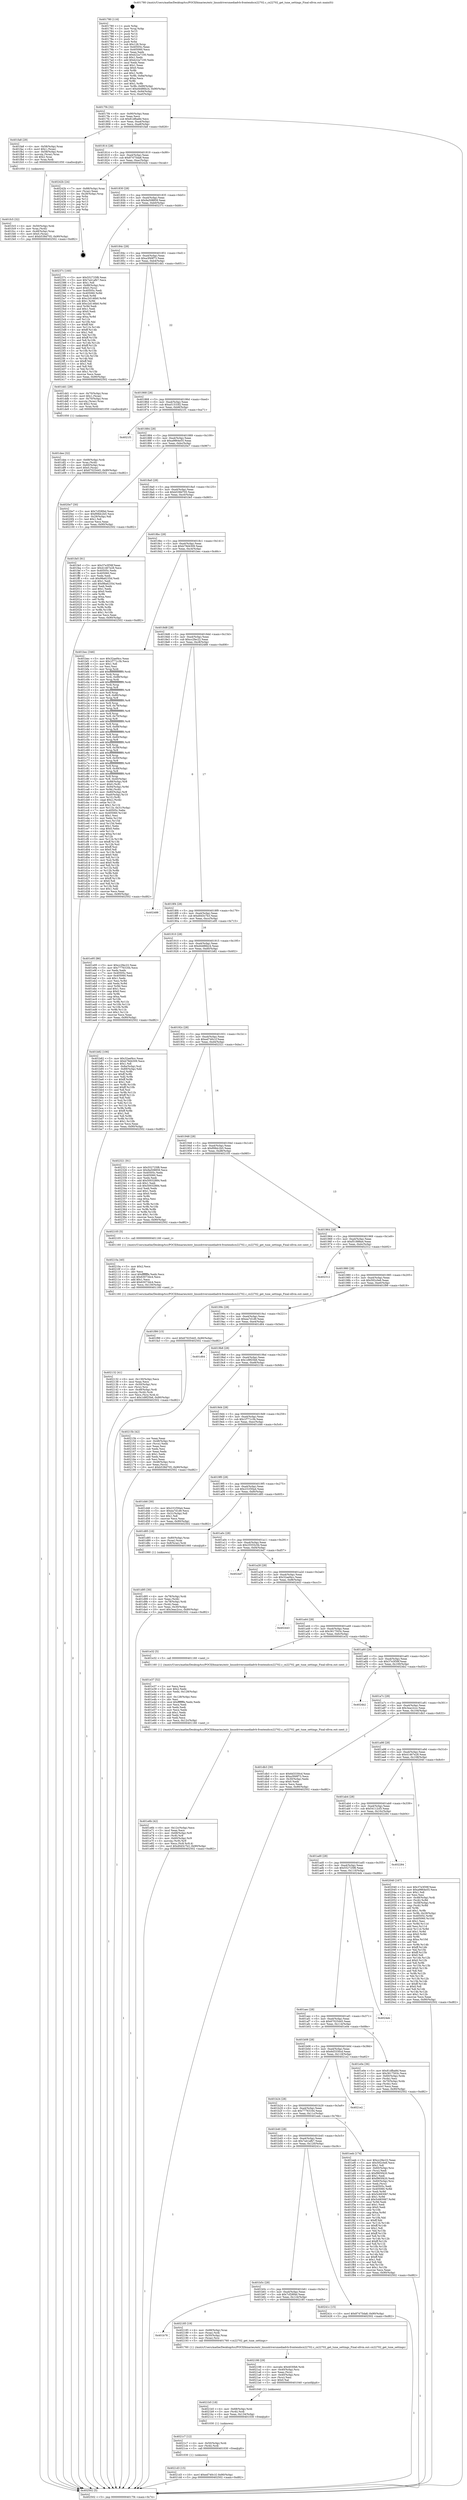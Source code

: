 digraph "0x401780" {
  label = "0x401780 (/mnt/c/Users/mathe/Desktop/tcc/POCII/binaries/extr_linuxdriversmediadvb-frontendscx22702.c_cx22702_get_tune_settings_Final-ollvm.out::main(0))"
  labelloc = "t"
  node[shape=record]

  Entry [label="",width=0.3,height=0.3,shape=circle,fillcolor=black,style=filled]
  "0x4017f4" [label="{
     0x4017f4 [32]\l
     | [instrs]\l
     &nbsp;&nbsp;0x4017f4 \<+6\>: mov -0x90(%rbp),%eax\l
     &nbsp;&nbsp;0x4017fa \<+2\>: mov %eax,%ecx\l
     &nbsp;&nbsp;0x4017fc \<+6\>: sub $0x81dfba8d,%ecx\l
     &nbsp;&nbsp;0x401802 \<+6\>: mov %eax,-0xa4(%rbp)\l
     &nbsp;&nbsp;0x401808 \<+6\>: mov %ecx,-0xa8(%rbp)\l
     &nbsp;&nbsp;0x40180e \<+6\>: je 0000000000401fa8 \<main+0x828\>\l
  }"]
  "0x401fa8" [label="{
     0x401fa8 [29]\l
     | [instrs]\l
     &nbsp;&nbsp;0x401fa8 \<+4\>: mov -0x58(%rbp),%rax\l
     &nbsp;&nbsp;0x401fac \<+6\>: movl $0x1,(%rax)\l
     &nbsp;&nbsp;0x401fb2 \<+4\>: mov -0x58(%rbp),%rax\l
     &nbsp;&nbsp;0x401fb6 \<+3\>: movslq (%rax),%rax\l
     &nbsp;&nbsp;0x401fb9 \<+4\>: shl $0x2,%rax\l
     &nbsp;&nbsp;0x401fbd \<+3\>: mov %rax,%rdi\l
     &nbsp;&nbsp;0x401fc0 \<+5\>: call 0000000000401050 \<malloc@plt\>\l
     | [calls]\l
     &nbsp;&nbsp;0x401050 \{1\} (unknown)\l
  }"]
  "0x401814" [label="{
     0x401814 [28]\l
     | [instrs]\l
     &nbsp;&nbsp;0x401814 \<+5\>: jmp 0000000000401819 \<main+0x99\>\l
     &nbsp;&nbsp;0x401819 \<+6\>: mov -0xa4(%rbp),%eax\l
     &nbsp;&nbsp;0x40181f \<+5\>: sub $0x87475da8,%eax\l
     &nbsp;&nbsp;0x401824 \<+6\>: mov %eax,-0xac(%rbp)\l
     &nbsp;&nbsp;0x40182a \<+6\>: je 000000000040242b \<main+0xcab\>\l
  }"]
  Exit [label="",width=0.3,height=0.3,shape=circle,fillcolor=black,style=filled,peripheries=2]
  "0x40242b" [label="{
     0x40242b [24]\l
     | [instrs]\l
     &nbsp;&nbsp;0x40242b \<+7\>: mov -0x88(%rbp),%rax\l
     &nbsp;&nbsp;0x402432 \<+2\>: mov (%rax),%eax\l
     &nbsp;&nbsp;0x402434 \<+4\>: lea -0x28(%rbp),%rsp\l
     &nbsp;&nbsp;0x402438 \<+1\>: pop %rbx\l
     &nbsp;&nbsp;0x402439 \<+2\>: pop %r12\l
     &nbsp;&nbsp;0x40243b \<+2\>: pop %r13\l
     &nbsp;&nbsp;0x40243d \<+2\>: pop %r14\l
     &nbsp;&nbsp;0x40243f \<+2\>: pop %r15\l
     &nbsp;&nbsp;0x402441 \<+1\>: pop %rbp\l
     &nbsp;&nbsp;0x402442 \<+1\>: ret\l
  }"]
  "0x401830" [label="{
     0x401830 [28]\l
     | [instrs]\l
     &nbsp;&nbsp;0x401830 \<+5\>: jmp 0000000000401835 \<main+0xb5\>\l
     &nbsp;&nbsp;0x401835 \<+6\>: mov -0xa4(%rbp),%eax\l
     &nbsp;&nbsp;0x40183b \<+5\>: sub $0x9a508859,%eax\l
     &nbsp;&nbsp;0x401840 \<+6\>: mov %eax,-0xb0(%rbp)\l
     &nbsp;&nbsp;0x401846 \<+6\>: je 000000000040237c \<main+0xbfc\>\l
  }"]
  "0x4021d3" [label="{
     0x4021d3 [15]\l
     | [instrs]\l
     &nbsp;&nbsp;0x4021d3 \<+10\>: movl $0xed740c1f,-0x90(%rbp)\l
     &nbsp;&nbsp;0x4021dd \<+5\>: jmp 0000000000402502 \<main+0xd82\>\l
  }"]
  "0x40237c" [label="{
     0x40237c [160]\l
     | [instrs]\l
     &nbsp;&nbsp;0x40237c \<+5\>: mov $0x552725f8,%eax\l
     &nbsp;&nbsp;0x402381 \<+5\>: mov $0x7a41afb7,%ecx\l
     &nbsp;&nbsp;0x402386 \<+2\>: mov $0x1,%dl\l
     &nbsp;&nbsp;0x402388 \<+7\>: mov -0x88(%rbp),%rsi\l
     &nbsp;&nbsp;0x40238f \<+6\>: movl $0x0,(%rsi)\l
     &nbsp;&nbsp;0x402395 \<+7\>: mov 0x40505c,%edi\l
     &nbsp;&nbsp;0x40239c \<+8\>: mov 0x405060,%r8d\l
     &nbsp;&nbsp;0x4023a4 \<+3\>: mov %edi,%r9d\l
     &nbsp;&nbsp;0x4023a7 \<+7\>: sub $0xc2d146b0,%r9d\l
     &nbsp;&nbsp;0x4023ae \<+4\>: sub $0x1,%r9d\l
     &nbsp;&nbsp;0x4023b2 \<+7\>: add $0xc2d146b0,%r9d\l
     &nbsp;&nbsp;0x4023b9 \<+4\>: imul %r9d,%edi\l
     &nbsp;&nbsp;0x4023bd \<+3\>: and $0x1,%edi\l
     &nbsp;&nbsp;0x4023c0 \<+3\>: cmp $0x0,%edi\l
     &nbsp;&nbsp;0x4023c3 \<+4\>: sete %r10b\l
     &nbsp;&nbsp;0x4023c7 \<+4\>: cmp $0xa,%r8d\l
     &nbsp;&nbsp;0x4023cb \<+4\>: setl %r11b\l
     &nbsp;&nbsp;0x4023cf \<+3\>: mov %r10b,%bl\l
     &nbsp;&nbsp;0x4023d2 \<+3\>: xor $0xff,%bl\l
     &nbsp;&nbsp;0x4023d5 \<+3\>: mov %r11b,%r14b\l
     &nbsp;&nbsp;0x4023d8 \<+4\>: xor $0xff,%r14b\l
     &nbsp;&nbsp;0x4023dc \<+3\>: xor $0x1,%dl\l
     &nbsp;&nbsp;0x4023df \<+3\>: mov %bl,%r15b\l
     &nbsp;&nbsp;0x4023e2 \<+4\>: and $0xff,%r15b\l
     &nbsp;&nbsp;0x4023e6 \<+3\>: and %dl,%r10b\l
     &nbsp;&nbsp;0x4023e9 \<+3\>: mov %r14b,%r12b\l
     &nbsp;&nbsp;0x4023ec \<+4\>: and $0xff,%r12b\l
     &nbsp;&nbsp;0x4023f0 \<+3\>: and %dl,%r11b\l
     &nbsp;&nbsp;0x4023f3 \<+3\>: or %r10b,%r15b\l
     &nbsp;&nbsp;0x4023f6 \<+3\>: or %r11b,%r12b\l
     &nbsp;&nbsp;0x4023f9 \<+3\>: xor %r12b,%r15b\l
     &nbsp;&nbsp;0x4023fc \<+3\>: or %r14b,%bl\l
     &nbsp;&nbsp;0x4023ff \<+3\>: xor $0xff,%bl\l
     &nbsp;&nbsp;0x402402 \<+3\>: or $0x1,%dl\l
     &nbsp;&nbsp;0x402405 \<+2\>: and %dl,%bl\l
     &nbsp;&nbsp;0x402407 \<+3\>: or %bl,%r15b\l
     &nbsp;&nbsp;0x40240a \<+4\>: test $0x1,%r15b\l
     &nbsp;&nbsp;0x40240e \<+3\>: cmovne %ecx,%eax\l
     &nbsp;&nbsp;0x402411 \<+6\>: mov %eax,-0x90(%rbp)\l
     &nbsp;&nbsp;0x402417 \<+5\>: jmp 0000000000402502 \<main+0xd82\>\l
  }"]
  "0x40184c" [label="{
     0x40184c [28]\l
     | [instrs]\l
     &nbsp;&nbsp;0x40184c \<+5\>: jmp 0000000000401851 \<main+0xd1\>\l
     &nbsp;&nbsp;0x401851 \<+6\>: mov -0xa4(%rbp),%eax\l
     &nbsp;&nbsp;0x401857 \<+5\>: sub $0xa3f49f73,%eax\l
     &nbsp;&nbsp;0x40185c \<+6\>: mov %eax,-0xb4(%rbp)\l
     &nbsp;&nbsp;0x401862 \<+6\>: je 0000000000401dd1 \<main+0x651\>\l
  }"]
  "0x4021c7" [label="{
     0x4021c7 [12]\l
     | [instrs]\l
     &nbsp;&nbsp;0x4021c7 \<+4\>: mov -0x50(%rbp),%rdi\l
     &nbsp;&nbsp;0x4021cb \<+3\>: mov (%rdi),%rdi\l
     &nbsp;&nbsp;0x4021ce \<+5\>: call 0000000000401030 \<free@plt\>\l
     | [calls]\l
     &nbsp;&nbsp;0x401030 \{1\} (unknown)\l
  }"]
  "0x401dd1" [label="{
     0x401dd1 [29]\l
     | [instrs]\l
     &nbsp;&nbsp;0x401dd1 \<+4\>: mov -0x70(%rbp),%rax\l
     &nbsp;&nbsp;0x401dd5 \<+6\>: movl $0x1,(%rax)\l
     &nbsp;&nbsp;0x401ddb \<+4\>: mov -0x70(%rbp),%rax\l
     &nbsp;&nbsp;0x401ddf \<+3\>: movslq (%rax),%rax\l
     &nbsp;&nbsp;0x401de2 \<+4\>: shl $0x2,%rax\l
     &nbsp;&nbsp;0x401de6 \<+3\>: mov %rax,%rdi\l
     &nbsp;&nbsp;0x401de9 \<+5\>: call 0000000000401050 \<malloc@plt\>\l
     | [calls]\l
     &nbsp;&nbsp;0x401050 \{1\} (unknown)\l
  }"]
  "0x401868" [label="{
     0x401868 [28]\l
     | [instrs]\l
     &nbsp;&nbsp;0x401868 \<+5\>: jmp 000000000040186d \<main+0xed\>\l
     &nbsp;&nbsp;0x40186d \<+6\>: mov -0xa4(%rbp),%eax\l
     &nbsp;&nbsp;0x401873 \<+5\>: sub $0xa51533f2,%eax\l
     &nbsp;&nbsp;0x401878 \<+6\>: mov %eax,-0xb8(%rbp)\l
     &nbsp;&nbsp;0x40187e \<+6\>: je 00000000004021f1 \<main+0xa71\>\l
  }"]
  "0x4021b5" [label="{
     0x4021b5 [18]\l
     | [instrs]\l
     &nbsp;&nbsp;0x4021b5 \<+4\>: mov -0x68(%rbp),%rdi\l
     &nbsp;&nbsp;0x4021b9 \<+3\>: mov (%rdi),%rdi\l
     &nbsp;&nbsp;0x4021bc \<+6\>: mov %eax,-0x134(%rbp)\l
     &nbsp;&nbsp;0x4021c2 \<+5\>: call 0000000000401030 \<free@plt\>\l
     | [calls]\l
     &nbsp;&nbsp;0x401030 \{1\} (unknown)\l
  }"]
  "0x4021f1" [label="{
     0x4021f1\l
  }", style=dashed]
  "0x401884" [label="{
     0x401884 [28]\l
     | [instrs]\l
     &nbsp;&nbsp;0x401884 \<+5\>: jmp 0000000000401889 \<main+0x109\>\l
     &nbsp;&nbsp;0x401889 \<+6\>: mov -0xa4(%rbp),%eax\l
     &nbsp;&nbsp;0x40188f \<+5\>: sub $0xa9864e55,%eax\l
     &nbsp;&nbsp;0x401894 \<+6\>: mov %eax,-0xbc(%rbp)\l
     &nbsp;&nbsp;0x40189a \<+6\>: je 00000000004020e7 \<main+0x967\>\l
  }"]
  "0x402198" [label="{
     0x402198 [29]\l
     | [instrs]\l
     &nbsp;&nbsp;0x402198 \<+10\>: movabs $0x4030b6,%rdi\l
     &nbsp;&nbsp;0x4021a2 \<+4\>: mov -0x40(%rbp),%rsi\l
     &nbsp;&nbsp;0x4021a6 \<+2\>: mov %eax,(%rsi)\l
     &nbsp;&nbsp;0x4021a8 \<+4\>: mov -0x40(%rbp),%rsi\l
     &nbsp;&nbsp;0x4021ac \<+2\>: mov (%rsi),%esi\l
     &nbsp;&nbsp;0x4021ae \<+2\>: mov $0x0,%al\l
     &nbsp;&nbsp;0x4021b0 \<+5\>: call 0000000000401040 \<printf@plt\>\l
     | [calls]\l
     &nbsp;&nbsp;0x401040 \{1\} (unknown)\l
  }"]
  "0x4020e7" [label="{
     0x4020e7 [30]\l
     | [instrs]\l
     &nbsp;&nbsp;0x4020e7 \<+5\>: mov $0x7cf28f4d,%eax\l
     &nbsp;&nbsp;0x4020ec \<+5\>: mov $0xf08dc2b5,%ecx\l
     &nbsp;&nbsp;0x4020f1 \<+3\>: mov -0x29(%rbp),%dl\l
     &nbsp;&nbsp;0x4020f4 \<+3\>: test $0x1,%dl\l
     &nbsp;&nbsp;0x4020f7 \<+3\>: cmovne %ecx,%eax\l
     &nbsp;&nbsp;0x4020fa \<+6\>: mov %eax,-0x90(%rbp)\l
     &nbsp;&nbsp;0x402100 \<+5\>: jmp 0000000000402502 \<main+0xd82\>\l
  }"]
  "0x4018a0" [label="{
     0x4018a0 [28]\l
     | [instrs]\l
     &nbsp;&nbsp;0x4018a0 \<+5\>: jmp 00000000004018a5 \<main+0x125\>\l
     &nbsp;&nbsp;0x4018a5 \<+6\>: mov -0xa4(%rbp),%eax\l
     &nbsp;&nbsp;0x4018ab \<+5\>: sub $0xb538d705,%eax\l
     &nbsp;&nbsp;0x4018b0 \<+6\>: mov %eax,-0xc0(%rbp)\l
     &nbsp;&nbsp;0x4018b6 \<+6\>: je 0000000000401fe5 \<main+0x865\>\l
  }"]
  "0x401b78" [label="{
     0x401b78\l
  }", style=dashed]
  "0x401fe5" [label="{
     0x401fe5 [91]\l
     | [instrs]\l
     &nbsp;&nbsp;0x401fe5 \<+5\>: mov $0x37e3f39f,%eax\l
     &nbsp;&nbsp;0x401fea \<+5\>: mov $0x41467e28,%ecx\l
     &nbsp;&nbsp;0x401fef \<+7\>: mov 0x40505c,%edx\l
     &nbsp;&nbsp;0x401ff6 \<+7\>: mov 0x405060,%esi\l
     &nbsp;&nbsp;0x401ffd \<+2\>: mov %edx,%edi\l
     &nbsp;&nbsp;0x401fff \<+6\>: sub $0x98a6235d,%edi\l
     &nbsp;&nbsp;0x402005 \<+3\>: sub $0x1,%edi\l
     &nbsp;&nbsp;0x402008 \<+6\>: add $0x98a6235d,%edi\l
     &nbsp;&nbsp;0x40200e \<+3\>: imul %edi,%edx\l
     &nbsp;&nbsp;0x402011 \<+3\>: and $0x1,%edx\l
     &nbsp;&nbsp;0x402014 \<+3\>: cmp $0x0,%edx\l
     &nbsp;&nbsp;0x402017 \<+4\>: sete %r8b\l
     &nbsp;&nbsp;0x40201b \<+3\>: cmp $0xa,%esi\l
     &nbsp;&nbsp;0x40201e \<+4\>: setl %r9b\l
     &nbsp;&nbsp;0x402022 \<+3\>: mov %r8b,%r10b\l
     &nbsp;&nbsp;0x402025 \<+3\>: and %r9b,%r10b\l
     &nbsp;&nbsp;0x402028 \<+3\>: xor %r9b,%r8b\l
     &nbsp;&nbsp;0x40202b \<+3\>: or %r8b,%r10b\l
     &nbsp;&nbsp;0x40202e \<+4\>: test $0x1,%r10b\l
     &nbsp;&nbsp;0x402032 \<+3\>: cmovne %ecx,%eax\l
     &nbsp;&nbsp;0x402035 \<+6\>: mov %eax,-0x90(%rbp)\l
     &nbsp;&nbsp;0x40203b \<+5\>: jmp 0000000000402502 \<main+0xd82\>\l
  }"]
  "0x4018bc" [label="{
     0x4018bc [28]\l
     | [instrs]\l
     &nbsp;&nbsp;0x4018bc \<+5\>: jmp 00000000004018c1 \<main+0x141\>\l
     &nbsp;&nbsp;0x4018c1 \<+6\>: mov -0xa4(%rbp),%eax\l
     &nbsp;&nbsp;0x4018c7 \<+5\>: sub $0xb79d4309,%eax\l
     &nbsp;&nbsp;0x4018cc \<+6\>: mov %eax,-0xc4(%rbp)\l
     &nbsp;&nbsp;0x4018d2 \<+6\>: je 0000000000401bec \<main+0x46c\>\l
  }"]
  "0x402185" [label="{
     0x402185 [19]\l
     | [instrs]\l
     &nbsp;&nbsp;0x402185 \<+4\>: mov -0x68(%rbp),%rax\l
     &nbsp;&nbsp;0x402189 \<+3\>: mov (%rax),%rdi\l
     &nbsp;&nbsp;0x40218c \<+4\>: mov -0x50(%rbp),%rax\l
     &nbsp;&nbsp;0x402190 \<+3\>: mov (%rax),%rsi\l
     &nbsp;&nbsp;0x402193 \<+5\>: call 0000000000401760 \<cx22702_get_tune_settings\>\l
     | [calls]\l
     &nbsp;&nbsp;0x401760 \{1\} (/mnt/c/Users/mathe/Desktop/tcc/POCII/binaries/extr_linuxdriversmediadvb-frontendscx22702.c_cx22702_get_tune_settings_Final-ollvm.out::cx22702_get_tune_settings)\l
  }"]
  "0x401bec" [label="{
     0x401bec [346]\l
     | [instrs]\l
     &nbsp;&nbsp;0x401bec \<+5\>: mov $0x32aef4cc,%eax\l
     &nbsp;&nbsp;0x401bf1 \<+5\>: mov $0x1f771c3b,%ecx\l
     &nbsp;&nbsp;0x401bf6 \<+2\>: mov $0x1,%dl\l
     &nbsp;&nbsp;0x401bf8 \<+2\>: xor %esi,%esi\l
     &nbsp;&nbsp;0x401bfa \<+3\>: mov %rsp,%rdi\l
     &nbsp;&nbsp;0x401bfd \<+4\>: add $0xfffffffffffffff0,%rdi\l
     &nbsp;&nbsp;0x401c01 \<+3\>: mov %rdi,%rsp\l
     &nbsp;&nbsp;0x401c04 \<+7\>: mov %rdi,-0x88(%rbp)\l
     &nbsp;&nbsp;0x401c0b \<+3\>: mov %rsp,%rdi\l
     &nbsp;&nbsp;0x401c0e \<+4\>: add $0xfffffffffffffff0,%rdi\l
     &nbsp;&nbsp;0x401c12 \<+3\>: mov %rdi,%rsp\l
     &nbsp;&nbsp;0x401c15 \<+3\>: mov %rsp,%r8\l
     &nbsp;&nbsp;0x401c18 \<+4\>: add $0xfffffffffffffff0,%r8\l
     &nbsp;&nbsp;0x401c1c \<+3\>: mov %r8,%rsp\l
     &nbsp;&nbsp;0x401c1f \<+4\>: mov %r8,-0x80(%rbp)\l
     &nbsp;&nbsp;0x401c23 \<+3\>: mov %rsp,%r8\l
     &nbsp;&nbsp;0x401c26 \<+4\>: add $0xfffffffffffffff0,%r8\l
     &nbsp;&nbsp;0x401c2a \<+3\>: mov %r8,%rsp\l
     &nbsp;&nbsp;0x401c2d \<+4\>: mov %r8,-0x78(%rbp)\l
     &nbsp;&nbsp;0x401c31 \<+3\>: mov %rsp,%r8\l
     &nbsp;&nbsp;0x401c34 \<+4\>: add $0xfffffffffffffff0,%r8\l
     &nbsp;&nbsp;0x401c38 \<+3\>: mov %r8,%rsp\l
     &nbsp;&nbsp;0x401c3b \<+4\>: mov %r8,-0x70(%rbp)\l
     &nbsp;&nbsp;0x401c3f \<+3\>: mov %rsp,%r8\l
     &nbsp;&nbsp;0x401c42 \<+4\>: add $0xfffffffffffffff0,%r8\l
     &nbsp;&nbsp;0x401c46 \<+3\>: mov %r8,%rsp\l
     &nbsp;&nbsp;0x401c49 \<+4\>: mov %r8,-0x68(%rbp)\l
     &nbsp;&nbsp;0x401c4d \<+3\>: mov %rsp,%r8\l
     &nbsp;&nbsp;0x401c50 \<+4\>: add $0xfffffffffffffff0,%r8\l
     &nbsp;&nbsp;0x401c54 \<+3\>: mov %r8,%rsp\l
     &nbsp;&nbsp;0x401c57 \<+4\>: mov %r8,-0x60(%rbp)\l
     &nbsp;&nbsp;0x401c5b \<+3\>: mov %rsp,%r8\l
     &nbsp;&nbsp;0x401c5e \<+4\>: add $0xfffffffffffffff0,%r8\l
     &nbsp;&nbsp;0x401c62 \<+3\>: mov %r8,%rsp\l
     &nbsp;&nbsp;0x401c65 \<+4\>: mov %r8,-0x58(%rbp)\l
     &nbsp;&nbsp;0x401c69 \<+3\>: mov %rsp,%r8\l
     &nbsp;&nbsp;0x401c6c \<+4\>: add $0xfffffffffffffff0,%r8\l
     &nbsp;&nbsp;0x401c70 \<+3\>: mov %r8,%rsp\l
     &nbsp;&nbsp;0x401c73 \<+4\>: mov %r8,-0x50(%rbp)\l
     &nbsp;&nbsp;0x401c77 \<+3\>: mov %rsp,%r8\l
     &nbsp;&nbsp;0x401c7a \<+4\>: add $0xfffffffffffffff0,%r8\l
     &nbsp;&nbsp;0x401c7e \<+3\>: mov %r8,%rsp\l
     &nbsp;&nbsp;0x401c81 \<+4\>: mov %r8,-0x48(%rbp)\l
     &nbsp;&nbsp;0x401c85 \<+3\>: mov %rsp,%r8\l
     &nbsp;&nbsp;0x401c88 \<+4\>: add $0xfffffffffffffff0,%r8\l
     &nbsp;&nbsp;0x401c8c \<+3\>: mov %r8,%rsp\l
     &nbsp;&nbsp;0x401c8f \<+4\>: mov %r8,-0x40(%rbp)\l
     &nbsp;&nbsp;0x401c93 \<+7\>: mov -0x88(%rbp),%r8\l
     &nbsp;&nbsp;0x401c9a \<+7\>: movl $0x0,(%r8)\l
     &nbsp;&nbsp;0x401ca1 \<+7\>: mov -0x94(%rbp),%r9d\l
     &nbsp;&nbsp;0x401ca8 \<+3\>: mov %r9d,(%rdi)\l
     &nbsp;&nbsp;0x401cab \<+4\>: mov -0x80(%rbp),%r8\l
     &nbsp;&nbsp;0x401caf \<+7\>: mov -0xa0(%rbp),%r10\l
     &nbsp;&nbsp;0x401cb6 \<+3\>: mov %r10,(%r8)\l
     &nbsp;&nbsp;0x401cb9 \<+3\>: cmpl $0x2,(%rdi)\l
     &nbsp;&nbsp;0x401cbc \<+4\>: setne %r11b\l
     &nbsp;&nbsp;0x401cc0 \<+4\>: and $0x1,%r11b\l
     &nbsp;&nbsp;0x401cc4 \<+4\>: mov %r11b,-0x31(%rbp)\l
     &nbsp;&nbsp;0x401cc8 \<+7\>: mov 0x40505c,%ebx\l
     &nbsp;&nbsp;0x401ccf \<+8\>: mov 0x405060,%r14d\l
     &nbsp;&nbsp;0x401cd7 \<+3\>: sub $0x1,%esi\l
     &nbsp;&nbsp;0x401cda \<+3\>: mov %ebx,%r15d\l
     &nbsp;&nbsp;0x401cdd \<+3\>: add %esi,%r15d\l
     &nbsp;&nbsp;0x401ce0 \<+4\>: imul %r15d,%ebx\l
     &nbsp;&nbsp;0x401ce4 \<+3\>: and $0x1,%ebx\l
     &nbsp;&nbsp;0x401ce7 \<+3\>: cmp $0x0,%ebx\l
     &nbsp;&nbsp;0x401cea \<+4\>: sete %r11b\l
     &nbsp;&nbsp;0x401cee \<+4\>: cmp $0xa,%r14d\l
     &nbsp;&nbsp;0x401cf2 \<+4\>: setl %r12b\l
     &nbsp;&nbsp;0x401cf6 \<+3\>: mov %r11b,%r13b\l
     &nbsp;&nbsp;0x401cf9 \<+4\>: xor $0xff,%r13b\l
     &nbsp;&nbsp;0x401cfd \<+3\>: mov %r12b,%sil\l
     &nbsp;&nbsp;0x401d00 \<+4\>: xor $0xff,%sil\l
     &nbsp;&nbsp;0x401d04 \<+3\>: xor $0x0,%dl\l
     &nbsp;&nbsp;0x401d07 \<+3\>: mov %r13b,%dil\l
     &nbsp;&nbsp;0x401d0a \<+4\>: and $0x0,%dil\l
     &nbsp;&nbsp;0x401d0e \<+3\>: and %dl,%r11b\l
     &nbsp;&nbsp;0x401d11 \<+3\>: mov %sil,%r8b\l
     &nbsp;&nbsp;0x401d14 \<+4\>: and $0x0,%r8b\l
     &nbsp;&nbsp;0x401d18 \<+3\>: and %dl,%r12b\l
     &nbsp;&nbsp;0x401d1b \<+3\>: or %r11b,%dil\l
     &nbsp;&nbsp;0x401d1e \<+3\>: or %r12b,%r8b\l
     &nbsp;&nbsp;0x401d21 \<+3\>: xor %r8b,%dil\l
     &nbsp;&nbsp;0x401d24 \<+3\>: or %sil,%r13b\l
     &nbsp;&nbsp;0x401d27 \<+4\>: xor $0xff,%r13b\l
     &nbsp;&nbsp;0x401d2b \<+3\>: or $0x0,%dl\l
     &nbsp;&nbsp;0x401d2e \<+3\>: and %dl,%r13b\l
     &nbsp;&nbsp;0x401d31 \<+3\>: or %r13b,%dil\l
     &nbsp;&nbsp;0x401d34 \<+4\>: test $0x1,%dil\l
     &nbsp;&nbsp;0x401d38 \<+3\>: cmovne %ecx,%eax\l
     &nbsp;&nbsp;0x401d3b \<+6\>: mov %eax,-0x90(%rbp)\l
     &nbsp;&nbsp;0x401d41 \<+5\>: jmp 0000000000402502 \<main+0xd82\>\l
  }"]
  "0x4018d8" [label="{
     0x4018d8 [28]\l
     | [instrs]\l
     &nbsp;&nbsp;0x4018d8 \<+5\>: jmp 00000000004018dd \<main+0x15d\>\l
     &nbsp;&nbsp;0x4018dd \<+6\>: mov -0xa4(%rbp),%eax\l
     &nbsp;&nbsp;0x4018e3 \<+5\>: sub $0xcc2fec22,%eax\l
     &nbsp;&nbsp;0x4018e8 \<+6\>: mov %eax,-0xc8(%rbp)\l
     &nbsp;&nbsp;0x4018ee \<+6\>: je 0000000000402488 \<main+0xd08\>\l
  }"]
  "0x401b5c" [label="{
     0x401b5c [28]\l
     | [instrs]\l
     &nbsp;&nbsp;0x401b5c \<+5\>: jmp 0000000000401b61 \<main+0x3e1\>\l
     &nbsp;&nbsp;0x401b61 \<+6\>: mov -0xa4(%rbp),%eax\l
     &nbsp;&nbsp;0x401b67 \<+5\>: sub $0x7cf28f4d,%eax\l
     &nbsp;&nbsp;0x401b6c \<+6\>: mov %eax,-0x124(%rbp)\l
     &nbsp;&nbsp;0x401b72 \<+6\>: je 0000000000402185 \<main+0xa05\>\l
  }"]
  "0x402488" [label="{
     0x402488\l
  }", style=dashed]
  "0x4018f4" [label="{
     0x4018f4 [28]\l
     | [instrs]\l
     &nbsp;&nbsp;0x4018f4 \<+5\>: jmp 00000000004018f9 \<main+0x179\>\l
     &nbsp;&nbsp;0x4018f9 \<+6\>: mov -0xa4(%rbp),%eax\l
     &nbsp;&nbsp;0x4018ff \<+5\>: sub $0xd0d3c7b3,%eax\l
     &nbsp;&nbsp;0x401904 \<+6\>: mov %eax,-0xcc(%rbp)\l
     &nbsp;&nbsp;0x40190a \<+6\>: je 0000000000401e95 \<main+0x715\>\l
  }"]
  "0x40241c" [label="{
     0x40241c [15]\l
     | [instrs]\l
     &nbsp;&nbsp;0x40241c \<+10\>: movl $0x87475da8,-0x90(%rbp)\l
     &nbsp;&nbsp;0x402426 \<+5\>: jmp 0000000000402502 \<main+0xd82\>\l
  }"]
  "0x401e95" [label="{
     0x401e95 [86]\l
     | [instrs]\l
     &nbsp;&nbsp;0x401e95 \<+5\>: mov $0xcc2fec22,%eax\l
     &nbsp;&nbsp;0x401e9a \<+5\>: mov $0x77763164,%ecx\l
     &nbsp;&nbsp;0x401e9f \<+2\>: xor %edx,%edx\l
     &nbsp;&nbsp;0x401ea1 \<+7\>: mov 0x40505c,%esi\l
     &nbsp;&nbsp;0x401ea8 \<+7\>: mov 0x405060,%edi\l
     &nbsp;&nbsp;0x401eaf \<+3\>: sub $0x1,%edx\l
     &nbsp;&nbsp;0x401eb2 \<+3\>: mov %esi,%r8d\l
     &nbsp;&nbsp;0x401eb5 \<+3\>: add %edx,%r8d\l
     &nbsp;&nbsp;0x401eb8 \<+4\>: imul %r8d,%esi\l
     &nbsp;&nbsp;0x401ebc \<+3\>: and $0x1,%esi\l
     &nbsp;&nbsp;0x401ebf \<+3\>: cmp $0x0,%esi\l
     &nbsp;&nbsp;0x401ec2 \<+4\>: sete %r9b\l
     &nbsp;&nbsp;0x401ec6 \<+3\>: cmp $0xa,%edi\l
     &nbsp;&nbsp;0x401ec9 \<+4\>: setl %r10b\l
     &nbsp;&nbsp;0x401ecd \<+3\>: mov %r9b,%r11b\l
     &nbsp;&nbsp;0x401ed0 \<+3\>: and %r10b,%r11b\l
     &nbsp;&nbsp;0x401ed3 \<+3\>: xor %r10b,%r9b\l
     &nbsp;&nbsp;0x401ed6 \<+3\>: or %r9b,%r11b\l
     &nbsp;&nbsp;0x401ed9 \<+4\>: test $0x1,%r11b\l
     &nbsp;&nbsp;0x401edd \<+3\>: cmovne %ecx,%eax\l
     &nbsp;&nbsp;0x401ee0 \<+6\>: mov %eax,-0x90(%rbp)\l
     &nbsp;&nbsp;0x401ee6 \<+5\>: jmp 0000000000402502 \<main+0xd82\>\l
  }"]
  "0x401910" [label="{
     0x401910 [28]\l
     | [instrs]\l
     &nbsp;&nbsp;0x401910 \<+5\>: jmp 0000000000401915 \<main+0x195\>\l
     &nbsp;&nbsp;0x401915 \<+6\>: mov -0xa4(%rbp),%eax\l
     &nbsp;&nbsp;0x40191b \<+5\>: sub $0xd4486b24,%eax\l
     &nbsp;&nbsp;0x401920 \<+6\>: mov %eax,-0xd0(%rbp)\l
     &nbsp;&nbsp;0x401926 \<+6\>: je 0000000000401b82 \<main+0x402\>\l
  }"]
  "0x402132" [label="{
     0x402132 [41]\l
     | [instrs]\l
     &nbsp;&nbsp;0x402132 \<+6\>: mov -0x130(%rbp),%ecx\l
     &nbsp;&nbsp;0x402138 \<+3\>: imul %eax,%ecx\l
     &nbsp;&nbsp;0x40213b \<+4\>: mov -0x50(%rbp),%rsi\l
     &nbsp;&nbsp;0x40213f \<+3\>: mov (%rsi),%rsi\l
     &nbsp;&nbsp;0x402142 \<+4\>: mov -0x48(%rbp),%rdi\l
     &nbsp;&nbsp;0x402146 \<+3\>: movslq (%rdi),%rdi\l
     &nbsp;&nbsp;0x402149 \<+3\>: mov %ecx,(%rsi,%rdi,4)\l
     &nbsp;&nbsp;0x40214c \<+10\>: movl $0x1d9f25b6,-0x90(%rbp)\l
     &nbsp;&nbsp;0x402156 \<+5\>: jmp 0000000000402502 \<main+0xd82\>\l
  }"]
  "0x401b82" [label="{
     0x401b82 [106]\l
     | [instrs]\l
     &nbsp;&nbsp;0x401b82 \<+5\>: mov $0x32aef4cc,%eax\l
     &nbsp;&nbsp;0x401b87 \<+5\>: mov $0xb79d4309,%ecx\l
     &nbsp;&nbsp;0x401b8c \<+2\>: mov $0x1,%dl\l
     &nbsp;&nbsp;0x401b8e \<+7\>: mov -0x8a(%rbp),%sil\l
     &nbsp;&nbsp;0x401b95 \<+7\>: mov -0x89(%rbp),%dil\l
     &nbsp;&nbsp;0x401b9c \<+3\>: mov %sil,%r8b\l
     &nbsp;&nbsp;0x401b9f \<+4\>: xor $0xff,%r8b\l
     &nbsp;&nbsp;0x401ba3 \<+3\>: mov %dil,%r9b\l
     &nbsp;&nbsp;0x401ba6 \<+4\>: xor $0xff,%r9b\l
     &nbsp;&nbsp;0x401baa \<+3\>: xor $0x1,%dl\l
     &nbsp;&nbsp;0x401bad \<+3\>: mov %r8b,%r10b\l
     &nbsp;&nbsp;0x401bb0 \<+4\>: and $0xff,%r10b\l
     &nbsp;&nbsp;0x401bb4 \<+3\>: and %dl,%sil\l
     &nbsp;&nbsp;0x401bb7 \<+3\>: mov %r9b,%r11b\l
     &nbsp;&nbsp;0x401bba \<+4\>: and $0xff,%r11b\l
     &nbsp;&nbsp;0x401bbe \<+3\>: and %dl,%dil\l
     &nbsp;&nbsp;0x401bc1 \<+3\>: or %sil,%r10b\l
     &nbsp;&nbsp;0x401bc4 \<+3\>: or %dil,%r11b\l
     &nbsp;&nbsp;0x401bc7 \<+3\>: xor %r11b,%r10b\l
     &nbsp;&nbsp;0x401bca \<+3\>: or %r9b,%r8b\l
     &nbsp;&nbsp;0x401bcd \<+4\>: xor $0xff,%r8b\l
     &nbsp;&nbsp;0x401bd1 \<+3\>: or $0x1,%dl\l
     &nbsp;&nbsp;0x401bd4 \<+3\>: and %dl,%r8b\l
     &nbsp;&nbsp;0x401bd7 \<+3\>: or %r8b,%r10b\l
     &nbsp;&nbsp;0x401bda \<+4\>: test $0x1,%r10b\l
     &nbsp;&nbsp;0x401bde \<+3\>: cmovne %ecx,%eax\l
     &nbsp;&nbsp;0x401be1 \<+6\>: mov %eax,-0x90(%rbp)\l
     &nbsp;&nbsp;0x401be7 \<+5\>: jmp 0000000000402502 \<main+0xd82\>\l
  }"]
  "0x40192c" [label="{
     0x40192c [28]\l
     | [instrs]\l
     &nbsp;&nbsp;0x40192c \<+5\>: jmp 0000000000401931 \<main+0x1b1\>\l
     &nbsp;&nbsp;0x401931 \<+6\>: mov -0xa4(%rbp),%eax\l
     &nbsp;&nbsp;0x401937 \<+5\>: sub $0xed740c1f,%eax\l
     &nbsp;&nbsp;0x40193c \<+6\>: mov %eax,-0xd4(%rbp)\l
     &nbsp;&nbsp;0x401942 \<+6\>: je 0000000000402321 \<main+0xba1\>\l
  }"]
  "0x402502" [label="{
     0x402502 [5]\l
     | [instrs]\l
     &nbsp;&nbsp;0x402502 \<+5\>: jmp 00000000004017f4 \<main+0x74\>\l
  }"]
  "0x401780" [label="{
     0x401780 [116]\l
     | [instrs]\l
     &nbsp;&nbsp;0x401780 \<+1\>: push %rbp\l
     &nbsp;&nbsp;0x401781 \<+3\>: mov %rsp,%rbp\l
     &nbsp;&nbsp;0x401784 \<+2\>: push %r15\l
     &nbsp;&nbsp;0x401786 \<+2\>: push %r14\l
     &nbsp;&nbsp;0x401788 \<+2\>: push %r13\l
     &nbsp;&nbsp;0x40178a \<+2\>: push %r12\l
     &nbsp;&nbsp;0x40178c \<+1\>: push %rbx\l
     &nbsp;&nbsp;0x40178d \<+7\>: sub $0x128,%rsp\l
     &nbsp;&nbsp;0x401794 \<+7\>: mov 0x40505c,%eax\l
     &nbsp;&nbsp;0x40179b \<+7\>: mov 0x405060,%ecx\l
     &nbsp;&nbsp;0x4017a2 \<+2\>: mov %eax,%edx\l
     &nbsp;&nbsp;0x4017a4 \<+6\>: sub $0xb22a7100,%edx\l
     &nbsp;&nbsp;0x4017aa \<+3\>: sub $0x1,%edx\l
     &nbsp;&nbsp;0x4017ad \<+6\>: add $0xb22a7100,%edx\l
     &nbsp;&nbsp;0x4017b3 \<+3\>: imul %edx,%eax\l
     &nbsp;&nbsp;0x4017b6 \<+3\>: and $0x1,%eax\l
     &nbsp;&nbsp;0x4017b9 \<+3\>: cmp $0x0,%eax\l
     &nbsp;&nbsp;0x4017bc \<+4\>: sete %r8b\l
     &nbsp;&nbsp;0x4017c0 \<+4\>: and $0x1,%r8b\l
     &nbsp;&nbsp;0x4017c4 \<+7\>: mov %r8b,-0x8a(%rbp)\l
     &nbsp;&nbsp;0x4017cb \<+3\>: cmp $0xa,%ecx\l
     &nbsp;&nbsp;0x4017ce \<+4\>: setl %r8b\l
     &nbsp;&nbsp;0x4017d2 \<+4\>: and $0x1,%r8b\l
     &nbsp;&nbsp;0x4017d6 \<+7\>: mov %r8b,-0x89(%rbp)\l
     &nbsp;&nbsp;0x4017dd \<+10\>: movl $0xd4486b24,-0x90(%rbp)\l
     &nbsp;&nbsp;0x4017e7 \<+6\>: mov %edi,-0x94(%rbp)\l
     &nbsp;&nbsp;0x4017ed \<+7\>: mov %rsi,-0xa0(%rbp)\l
  }"]
  "0x40210a" [label="{
     0x40210a [40]\l
     | [instrs]\l
     &nbsp;&nbsp;0x40210a \<+5\>: mov $0x2,%ecx\l
     &nbsp;&nbsp;0x40210f \<+1\>: cltd\l
     &nbsp;&nbsp;0x402110 \<+2\>: idiv %ecx\l
     &nbsp;&nbsp;0x402112 \<+6\>: imul $0xfffffffe,%edx,%ecx\l
     &nbsp;&nbsp;0x402118 \<+6\>: sub $0x63073dc4,%ecx\l
     &nbsp;&nbsp;0x40211e \<+3\>: add $0x1,%ecx\l
     &nbsp;&nbsp;0x402121 \<+6\>: add $0x63073dc4,%ecx\l
     &nbsp;&nbsp;0x402127 \<+6\>: mov %ecx,-0x130(%rbp)\l
     &nbsp;&nbsp;0x40212d \<+5\>: call 0000000000401160 \<next_i\>\l
     | [calls]\l
     &nbsp;&nbsp;0x401160 \{1\} (/mnt/c/Users/mathe/Desktop/tcc/POCII/binaries/extr_linuxdriversmediadvb-frontendscx22702.c_cx22702_get_tune_settings_Final-ollvm.out::next_i)\l
  }"]
  "0x401fc5" [label="{
     0x401fc5 [32]\l
     | [instrs]\l
     &nbsp;&nbsp;0x401fc5 \<+4\>: mov -0x50(%rbp),%rdi\l
     &nbsp;&nbsp;0x401fc9 \<+3\>: mov %rax,(%rdi)\l
     &nbsp;&nbsp;0x401fcc \<+4\>: mov -0x48(%rbp),%rax\l
     &nbsp;&nbsp;0x401fd0 \<+6\>: movl $0x0,(%rax)\l
     &nbsp;&nbsp;0x401fd6 \<+10\>: movl $0xb538d705,-0x90(%rbp)\l
     &nbsp;&nbsp;0x401fe0 \<+5\>: jmp 0000000000402502 \<main+0xd82\>\l
  }"]
  "0x402321" [label="{
     0x402321 [91]\l
     | [instrs]\l
     &nbsp;&nbsp;0x402321 \<+5\>: mov $0x552725f8,%eax\l
     &nbsp;&nbsp;0x402326 \<+5\>: mov $0x9a508859,%ecx\l
     &nbsp;&nbsp;0x40232b \<+7\>: mov 0x40505c,%edx\l
     &nbsp;&nbsp;0x402332 \<+7\>: mov 0x405060,%esi\l
     &nbsp;&nbsp;0x402339 \<+2\>: mov %edx,%edi\l
     &nbsp;&nbsp;0x40233b \<+6\>: add $0x50032884,%edi\l
     &nbsp;&nbsp;0x402341 \<+3\>: sub $0x1,%edi\l
     &nbsp;&nbsp;0x402344 \<+6\>: sub $0x50032884,%edi\l
     &nbsp;&nbsp;0x40234a \<+3\>: imul %edi,%edx\l
     &nbsp;&nbsp;0x40234d \<+3\>: and $0x1,%edx\l
     &nbsp;&nbsp;0x402350 \<+3\>: cmp $0x0,%edx\l
     &nbsp;&nbsp;0x402353 \<+4\>: sete %r8b\l
     &nbsp;&nbsp;0x402357 \<+3\>: cmp $0xa,%esi\l
     &nbsp;&nbsp;0x40235a \<+4\>: setl %r9b\l
     &nbsp;&nbsp;0x40235e \<+3\>: mov %r8b,%r10b\l
     &nbsp;&nbsp;0x402361 \<+3\>: and %r9b,%r10b\l
     &nbsp;&nbsp;0x402364 \<+3\>: xor %r9b,%r8b\l
     &nbsp;&nbsp;0x402367 \<+3\>: or %r8b,%r10b\l
     &nbsp;&nbsp;0x40236a \<+4\>: test $0x1,%r10b\l
     &nbsp;&nbsp;0x40236e \<+3\>: cmovne %ecx,%eax\l
     &nbsp;&nbsp;0x402371 \<+6\>: mov %eax,-0x90(%rbp)\l
     &nbsp;&nbsp;0x402377 \<+5\>: jmp 0000000000402502 \<main+0xd82\>\l
  }"]
  "0x401948" [label="{
     0x401948 [28]\l
     | [instrs]\l
     &nbsp;&nbsp;0x401948 \<+5\>: jmp 000000000040194d \<main+0x1cd\>\l
     &nbsp;&nbsp;0x40194d \<+6\>: mov -0xa4(%rbp),%eax\l
     &nbsp;&nbsp;0x401953 \<+5\>: sub $0xf08dc2b5,%eax\l
     &nbsp;&nbsp;0x401958 \<+6\>: mov %eax,-0xd8(%rbp)\l
     &nbsp;&nbsp;0x40195e \<+6\>: je 0000000000402105 \<main+0x985\>\l
  }"]
  "0x401b40" [label="{
     0x401b40 [28]\l
     | [instrs]\l
     &nbsp;&nbsp;0x401b40 \<+5\>: jmp 0000000000401b45 \<main+0x3c5\>\l
     &nbsp;&nbsp;0x401b45 \<+6\>: mov -0xa4(%rbp),%eax\l
     &nbsp;&nbsp;0x401b4b \<+5\>: sub $0x7a41afb7,%eax\l
     &nbsp;&nbsp;0x401b50 \<+6\>: mov %eax,-0x120(%rbp)\l
     &nbsp;&nbsp;0x401b56 \<+6\>: je 000000000040241c \<main+0xc9c\>\l
  }"]
  "0x402105" [label="{
     0x402105 [5]\l
     | [instrs]\l
     &nbsp;&nbsp;0x402105 \<+5\>: call 0000000000401160 \<next_i\>\l
     | [calls]\l
     &nbsp;&nbsp;0x401160 \{1\} (/mnt/c/Users/mathe/Desktop/tcc/POCII/binaries/extr_linuxdriversmediadvb-frontendscx22702.c_cx22702_get_tune_settings_Final-ollvm.out::next_i)\l
  }"]
  "0x401964" [label="{
     0x401964 [28]\l
     | [instrs]\l
     &nbsp;&nbsp;0x401964 \<+5\>: jmp 0000000000401969 \<main+0x1e9\>\l
     &nbsp;&nbsp;0x401969 \<+6\>: mov -0xa4(%rbp),%eax\l
     &nbsp;&nbsp;0x40196f \<+5\>: sub $0xf51888a4,%eax\l
     &nbsp;&nbsp;0x401974 \<+6\>: mov %eax,-0xdc(%rbp)\l
     &nbsp;&nbsp;0x40197a \<+6\>: je 0000000000402312 \<main+0xb92\>\l
  }"]
  "0x401eeb" [label="{
     0x401eeb [174]\l
     | [instrs]\l
     &nbsp;&nbsp;0x401eeb \<+5\>: mov $0xcc2fec22,%eax\l
     &nbsp;&nbsp;0x401ef0 \<+5\>: mov $0x592c0e6,%ecx\l
     &nbsp;&nbsp;0x401ef5 \<+2\>: mov $0x1,%dl\l
     &nbsp;&nbsp;0x401ef7 \<+4\>: mov -0x60(%rbp),%rsi\l
     &nbsp;&nbsp;0x401efb \<+2\>: mov (%rsi),%edi\l
     &nbsp;&nbsp;0x401efd \<+6\>: sub $0xf965f420,%edi\l
     &nbsp;&nbsp;0x401f03 \<+3\>: add $0x1,%edi\l
     &nbsp;&nbsp;0x401f06 \<+6\>: add $0xf965f420,%edi\l
     &nbsp;&nbsp;0x401f0c \<+4\>: mov -0x60(%rbp),%rsi\l
     &nbsp;&nbsp;0x401f10 \<+2\>: mov %edi,(%rsi)\l
     &nbsp;&nbsp;0x401f12 \<+7\>: mov 0x40505c,%edi\l
     &nbsp;&nbsp;0x401f19 \<+8\>: mov 0x405060,%r8d\l
     &nbsp;&nbsp;0x401f21 \<+3\>: mov %edi,%r9d\l
     &nbsp;&nbsp;0x401f24 \<+7\>: sub $0x5c683067,%r9d\l
     &nbsp;&nbsp;0x401f2b \<+4\>: sub $0x1,%r9d\l
     &nbsp;&nbsp;0x401f2f \<+7\>: add $0x5c683067,%r9d\l
     &nbsp;&nbsp;0x401f36 \<+4\>: imul %r9d,%edi\l
     &nbsp;&nbsp;0x401f3a \<+3\>: and $0x1,%edi\l
     &nbsp;&nbsp;0x401f3d \<+3\>: cmp $0x0,%edi\l
     &nbsp;&nbsp;0x401f40 \<+4\>: sete %r10b\l
     &nbsp;&nbsp;0x401f44 \<+4\>: cmp $0xa,%r8d\l
     &nbsp;&nbsp;0x401f48 \<+4\>: setl %r11b\l
     &nbsp;&nbsp;0x401f4c \<+3\>: mov %r10b,%bl\l
     &nbsp;&nbsp;0x401f4f \<+3\>: xor $0xff,%bl\l
     &nbsp;&nbsp;0x401f52 \<+3\>: mov %r11b,%r14b\l
     &nbsp;&nbsp;0x401f55 \<+4\>: xor $0xff,%r14b\l
     &nbsp;&nbsp;0x401f59 \<+3\>: xor $0x1,%dl\l
     &nbsp;&nbsp;0x401f5c \<+3\>: mov %bl,%r15b\l
     &nbsp;&nbsp;0x401f5f \<+4\>: and $0xff,%r15b\l
     &nbsp;&nbsp;0x401f63 \<+3\>: and %dl,%r10b\l
     &nbsp;&nbsp;0x401f66 \<+3\>: mov %r14b,%r12b\l
     &nbsp;&nbsp;0x401f69 \<+4\>: and $0xff,%r12b\l
     &nbsp;&nbsp;0x401f6d \<+3\>: and %dl,%r11b\l
     &nbsp;&nbsp;0x401f70 \<+3\>: or %r10b,%r15b\l
     &nbsp;&nbsp;0x401f73 \<+3\>: or %r11b,%r12b\l
     &nbsp;&nbsp;0x401f76 \<+3\>: xor %r12b,%r15b\l
     &nbsp;&nbsp;0x401f79 \<+3\>: or %r14b,%bl\l
     &nbsp;&nbsp;0x401f7c \<+3\>: xor $0xff,%bl\l
     &nbsp;&nbsp;0x401f7f \<+3\>: or $0x1,%dl\l
     &nbsp;&nbsp;0x401f82 \<+2\>: and %dl,%bl\l
     &nbsp;&nbsp;0x401f84 \<+3\>: or %bl,%r15b\l
     &nbsp;&nbsp;0x401f87 \<+4\>: test $0x1,%r15b\l
     &nbsp;&nbsp;0x401f8b \<+3\>: cmovne %ecx,%eax\l
     &nbsp;&nbsp;0x401f8e \<+6\>: mov %eax,-0x90(%rbp)\l
     &nbsp;&nbsp;0x401f94 \<+5\>: jmp 0000000000402502 \<main+0xd82\>\l
  }"]
  "0x402312" [label="{
     0x402312\l
  }", style=dashed]
  "0x401980" [label="{
     0x401980 [28]\l
     | [instrs]\l
     &nbsp;&nbsp;0x401980 \<+5\>: jmp 0000000000401985 \<main+0x205\>\l
     &nbsp;&nbsp;0x401985 \<+6\>: mov -0xa4(%rbp),%eax\l
     &nbsp;&nbsp;0x40198b \<+5\>: sub $0x592c0e6,%eax\l
     &nbsp;&nbsp;0x401990 \<+6\>: mov %eax,-0xe0(%rbp)\l
     &nbsp;&nbsp;0x401996 \<+6\>: je 0000000000401f99 \<main+0x819\>\l
  }"]
  "0x401b24" [label="{
     0x401b24 [28]\l
     | [instrs]\l
     &nbsp;&nbsp;0x401b24 \<+5\>: jmp 0000000000401b29 \<main+0x3a9\>\l
     &nbsp;&nbsp;0x401b29 \<+6\>: mov -0xa4(%rbp),%eax\l
     &nbsp;&nbsp;0x401b2f \<+5\>: sub $0x77763164,%eax\l
     &nbsp;&nbsp;0x401b34 \<+6\>: mov %eax,-0x11c(%rbp)\l
     &nbsp;&nbsp;0x401b3a \<+6\>: je 0000000000401eeb \<main+0x76b\>\l
  }"]
  "0x401f99" [label="{
     0x401f99 [15]\l
     | [instrs]\l
     &nbsp;&nbsp;0x401f99 \<+10\>: movl $0x67025445,-0x90(%rbp)\l
     &nbsp;&nbsp;0x401fa3 \<+5\>: jmp 0000000000402502 \<main+0xd82\>\l
  }"]
  "0x40199c" [label="{
     0x40199c [28]\l
     | [instrs]\l
     &nbsp;&nbsp;0x40199c \<+5\>: jmp 00000000004019a1 \<main+0x221\>\l
     &nbsp;&nbsp;0x4019a1 \<+6\>: mov -0xa4(%rbp),%eax\l
     &nbsp;&nbsp;0x4019a7 \<+5\>: sub $0xea7d1d9,%eax\l
     &nbsp;&nbsp;0x4019ac \<+6\>: mov %eax,-0xe4(%rbp)\l
     &nbsp;&nbsp;0x4019b2 \<+6\>: je 0000000000401d64 \<main+0x5e4\>\l
  }"]
  "0x4021e2" [label="{
     0x4021e2\l
  }", style=dashed]
  "0x401d64" [label="{
     0x401d64\l
  }", style=dashed]
  "0x4019b8" [label="{
     0x4019b8 [28]\l
     | [instrs]\l
     &nbsp;&nbsp;0x4019b8 \<+5\>: jmp 00000000004019bd \<main+0x23d\>\l
     &nbsp;&nbsp;0x4019bd \<+6\>: mov -0xa4(%rbp),%eax\l
     &nbsp;&nbsp;0x4019c3 \<+5\>: sub $0x1d9f25b6,%eax\l
     &nbsp;&nbsp;0x4019c8 \<+6\>: mov %eax,-0xe8(%rbp)\l
     &nbsp;&nbsp;0x4019ce \<+6\>: je 000000000040215b \<main+0x9db\>\l
  }"]
  "0x401e6b" [label="{
     0x401e6b [42]\l
     | [instrs]\l
     &nbsp;&nbsp;0x401e6b \<+6\>: mov -0x12c(%rbp),%ecx\l
     &nbsp;&nbsp;0x401e71 \<+3\>: imul %eax,%ecx\l
     &nbsp;&nbsp;0x401e74 \<+4\>: mov -0x68(%rbp),%r8\l
     &nbsp;&nbsp;0x401e78 \<+3\>: mov (%r8),%r8\l
     &nbsp;&nbsp;0x401e7b \<+4\>: mov -0x60(%rbp),%r9\l
     &nbsp;&nbsp;0x401e7f \<+3\>: movslq (%r9),%r9\l
     &nbsp;&nbsp;0x401e82 \<+4\>: mov %ecx,(%r8,%r9,4)\l
     &nbsp;&nbsp;0x401e86 \<+10\>: movl $0xd0d3c7b3,-0x90(%rbp)\l
     &nbsp;&nbsp;0x401e90 \<+5\>: jmp 0000000000402502 \<main+0xd82\>\l
  }"]
  "0x40215b" [label="{
     0x40215b [42]\l
     | [instrs]\l
     &nbsp;&nbsp;0x40215b \<+2\>: xor %eax,%eax\l
     &nbsp;&nbsp;0x40215d \<+4\>: mov -0x48(%rbp),%rcx\l
     &nbsp;&nbsp;0x402161 \<+2\>: mov (%rcx),%edx\l
     &nbsp;&nbsp;0x402163 \<+2\>: mov %eax,%esi\l
     &nbsp;&nbsp;0x402165 \<+2\>: sub %edx,%esi\l
     &nbsp;&nbsp;0x402167 \<+2\>: mov %eax,%edx\l
     &nbsp;&nbsp;0x402169 \<+3\>: sub $0x1,%edx\l
     &nbsp;&nbsp;0x40216c \<+2\>: add %edx,%esi\l
     &nbsp;&nbsp;0x40216e \<+2\>: sub %esi,%eax\l
     &nbsp;&nbsp;0x402170 \<+4\>: mov -0x48(%rbp),%rcx\l
     &nbsp;&nbsp;0x402174 \<+2\>: mov %eax,(%rcx)\l
     &nbsp;&nbsp;0x402176 \<+10\>: movl $0xb538d705,-0x90(%rbp)\l
     &nbsp;&nbsp;0x402180 \<+5\>: jmp 0000000000402502 \<main+0xd82\>\l
  }"]
  "0x4019d4" [label="{
     0x4019d4 [28]\l
     | [instrs]\l
     &nbsp;&nbsp;0x4019d4 \<+5\>: jmp 00000000004019d9 \<main+0x259\>\l
     &nbsp;&nbsp;0x4019d9 \<+6\>: mov -0xa4(%rbp),%eax\l
     &nbsp;&nbsp;0x4019df \<+5\>: sub $0x1f771c3b,%eax\l
     &nbsp;&nbsp;0x4019e4 \<+6\>: mov %eax,-0xec(%rbp)\l
     &nbsp;&nbsp;0x4019ea \<+6\>: je 0000000000401d46 \<main+0x5c6\>\l
  }"]
  "0x401e37" [label="{
     0x401e37 [52]\l
     | [instrs]\l
     &nbsp;&nbsp;0x401e37 \<+2\>: xor %ecx,%ecx\l
     &nbsp;&nbsp;0x401e39 \<+5\>: mov $0x2,%edx\l
     &nbsp;&nbsp;0x401e3e \<+6\>: mov %edx,-0x128(%rbp)\l
     &nbsp;&nbsp;0x401e44 \<+1\>: cltd\l
     &nbsp;&nbsp;0x401e45 \<+6\>: mov -0x128(%rbp),%esi\l
     &nbsp;&nbsp;0x401e4b \<+2\>: idiv %esi\l
     &nbsp;&nbsp;0x401e4d \<+6\>: imul $0xfffffffe,%edx,%edx\l
     &nbsp;&nbsp;0x401e53 \<+2\>: mov %ecx,%edi\l
     &nbsp;&nbsp;0x401e55 \<+2\>: sub %edx,%edi\l
     &nbsp;&nbsp;0x401e57 \<+2\>: mov %ecx,%edx\l
     &nbsp;&nbsp;0x401e59 \<+3\>: sub $0x1,%edx\l
     &nbsp;&nbsp;0x401e5c \<+2\>: add %edx,%edi\l
     &nbsp;&nbsp;0x401e5e \<+2\>: sub %edi,%ecx\l
     &nbsp;&nbsp;0x401e60 \<+6\>: mov %ecx,-0x12c(%rbp)\l
     &nbsp;&nbsp;0x401e66 \<+5\>: call 0000000000401160 \<next_i\>\l
     | [calls]\l
     &nbsp;&nbsp;0x401160 \{1\} (/mnt/c/Users/mathe/Desktop/tcc/POCII/binaries/extr_linuxdriversmediadvb-frontendscx22702.c_cx22702_get_tune_settings_Final-ollvm.out::next_i)\l
  }"]
  "0x401d46" [label="{
     0x401d46 [30]\l
     | [instrs]\l
     &nbsp;&nbsp;0x401d46 \<+5\>: mov $0x231f30a4,%eax\l
     &nbsp;&nbsp;0x401d4b \<+5\>: mov $0xea7d1d9,%ecx\l
     &nbsp;&nbsp;0x401d50 \<+3\>: mov -0x31(%rbp),%dl\l
     &nbsp;&nbsp;0x401d53 \<+3\>: test $0x1,%dl\l
     &nbsp;&nbsp;0x401d56 \<+3\>: cmovne %ecx,%eax\l
     &nbsp;&nbsp;0x401d59 \<+6\>: mov %eax,-0x90(%rbp)\l
     &nbsp;&nbsp;0x401d5f \<+5\>: jmp 0000000000402502 \<main+0xd82\>\l
  }"]
  "0x4019f0" [label="{
     0x4019f0 [28]\l
     | [instrs]\l
     &nbsp;&nbsp;0x4019f0 \<+5\>: jmp 00000000004019f5 \<main+0x275\>\l
     &nbsp;&nbsp;0x4019f5 \<+6\>: mov -0xa4(%rbp),%eax\l
     &nbsp;&nbsp;0x4019fb \<+5\>: sub $0x231f30a4,%eax\l
     &nbsp;&nbsp;0x401a00 \<+6\>: mov %eax,-0xf0(%rbp)\l
     &nbsp;&nbsp;0x401a06 \<+6\>: je 0000000000401d85 \<main+0x605\>\l
  }"]
  "0x401b08" [label="{
     0x401b08 [28]\l
     | [instrs]\l
     &nbsp;&nbsp;0x401b08 \<+5\>: jmp 0000000000401b0d \<main+0x38d\>\l
     &nbsp;&nbsp;0x401b0d \<+6\>: mov -0xa4(%rbp),%eax\l
     &nbsp;&nbsp;0x401b13 \<+5\>: sub $0x6d3330cd,%eax\l
     &nbsp;&nbsp;0x401b18 \<+6\>: mov %eax,-0x118(%rbp)\l
     &nbsp;&nbsp;0x401b1e \<+6\>: je 00000000004021e2 \<main+0xa62\>\l
  }"]
  "0x401d85" [label="{
     0x401d85 [16]\l
     | [instrs]\l
     &nbsp;&nbsp;0x401d85 \<+4\>: mov -0x80(%rbp),%rax\l
     &nbsp;&nbsp;0x401d89 \<+3\>: mov (%rax),%rax\l
     &nbsp;&nbsp;0x401d8c \<+4\>: mov 0x8(%rax),%rdi\l
     &nbsp;&nbsp;0x401d90 \<+5\>: call 0000000000401060 \<atoi@plt\>\l
     | [calls]\l
     &nbsp;&nbsp;0x401060 \{1\} (unknown)\l
  }"]
  "0x401a0c" [label="{
     0x401a0c [28]\l
     | [instrs]\l
     &nbsp;&nbsp;0x401a0c \<+5\>: jmp 0000000000401a11 \<main+0x291\>\l
     &nbsp;&nbsp;0x401a11 \<+6\>: mov -0xa4(%rbp),%eax\l
     &nbsp;&nbsp;0x401a17 \<+5\>: sub $0x25555c5b,%eax\l
     &nbsp;&nbsp;0x401a1c \<+6\>: mov %eax,-0xf4(%rbp)\l
     &nbsp;&nbsp;0x401a22 \<+6\>: je 00000000004024d7 \<main+0xd57\>\l
  }"]
  "0x401d95" [label="{
     0x401d95 [30]\l
     | [instrs]\l
     &nbsp;&nbsp;0x401d95 \<+4\>: mov -0x78(%rbp),%rdi\l
     &nbsp;&nbsp;0x401d99 \<+2\>: mov %eax,(%rdi)\l
     &nbsp;&nbsp;0x401d9b \<+4\>: mov -0x78(%rbp),%rdi\l
     &nbsp;&nbsp;0x401d9f \<+2\>: mov (%rdi),%eax\l
     &nbsp;&nbsp;0x401da1 \<+3\>: mov %eax,-0x30(%rbp)\l
     &nbsp;&nbsp;0x401da4 \<+10\>: movl $0x3eac2ccc,-0x90(%rbp)\l
     &nbsp;&nbsp;0x401dae \<+5\>: jmp 0000000000402502 \<main+0xd82\>\l
  }"]
  "0x401e0e" [label="{
     0x401e0e [36]\l
     | [instrs]\l
     &nbsp;&nbsp;0x401e0e \<+5\>: mov $0x81dfba8d,%eax\l
     &nbsp;&nbsp;0x401e13 \<+5\>: mov $0x3617503c,%ecx\l
     &nbsp;&nbsp;0x401e18 \<+4\>: mov -0x60(%rbp),%rdx\l
     &nbsp;&nbsp;0x401e1c \<+2\>: mov (%rdx),%esi\l
     &nbsp;&nbsp;0x401e1e \<+4\>: mov -0x70(%rbp),%rdx\l
     &nbsp;&nbsp;0x401e22 \<+2\>: cmp (%rdx),%esi\l
     &nbsp;&nbsp;0x401e24 \<+3\>: cmovl %ecx,%eax\l
     &nbsp;&nbsp;0x401e27 \<+6\>: mov %eax,-0x90(%rbp)\l
     &nbsp;&nbsp;0x401e2d \<+5\>: jmp 0000000000402502 \<main+0xd82\>\l
  }"]
  "0x4024d7" [label="{
     0x4024d7\l
  }", style=dashed]
  "0x401a28" [label="{
     0x401a28 [28]\l
     | [instrs]\l
     &nbsp;&nbsp;0x401a28 \<+5\>: jmp 0000000000401a2d \<main+0x2ad\>\l
     &nbsp;&nbsp;0x401a2d \<+6\>: mov -0xa4(%rbp),%eax\l
     &nbsp;&nbsp;0x401a33 \<+5\>: sub $0x32aef4cc,%eax\l
     &nbsp;&nbsp;0x401a38 \<+6\>: mov %eax,-0xf8(%rbp)\l
     &nbsp;&nbsp;0x401a3e \<+6\>: je 0000000000402443 \<main+0xcc3\>\l
  }"]
  "0x401aec" [label="{
     0x401aec [28]\l
     | [instrs]\l
     &nbsp;&nbsp;0x401aec \<+5\>: jmp 0000000000401af1 \<main+0x371\>\l
     &nbsp;&nbsp;0x401af1 \<+6\>: mov -0xa4(%rbp),%eax\l
     &nbsp;&nbsp;0x401af7 \<+5\>: sub $0x67025445,%eax\l
     &nbsp;&nbsp;0x401afc \<+6\>: mov %eax,-0x114(%rbp)\l
     &nbsp;&nbsp;0x401b02 \<+6\>: je 0000000000401e0e \<main+0x68e\>\l
  }"]
  "0x402443" [label="{
     0x402443\l
  }", style=dashed]
  "0x401a44" [label="{
     0x401a44 [28]\l
     | [instrs]\l
     &nbsp;&nbsp;0x401a44 \<+5\>: jmp 0000000000401a49 \<main+0x2c9\>\l
     &nbsp;&nbsp;0x401a49 \<+6\>: mov -0xa4(%rbp),%eax\l
     &nbsp;&nbsp;0x401a4f \<+5\>: sub $0x3617503c,%eax\l
     &nbsp;&nbsp;0x401a54 \<+6\>: mov %eax,-0xfc(%rbp)\l
     &nbsp;&nbsp;0x401a5a \<+6\>: je 0000000000401e32 \<main+0x6b2\>\l
  }"]
  "0x4024eb" [label="{
     0x4024eb\l
  }", style=dashed]
  "0x401e32" [label="{
     0x401e32 [5]\l
     | [instrs]\l
     &nbsp;&nbsp;0x401e32 \<+5\>: call 0000000000401160 \<next_i\>\l
     | [calls]\l
     &nbsp;&nbsp;0x401160 \{1\} (/mnt/c/Users/mathe/Desktop/tcc/POCII/binaries/extr_linuxdriversmediadvb-frontendscx22702.c_cx22702_get_tune_settings_Final-ollvm.out::next_i)\l
  }"]
  "0x401a60" [label="{
     0x401a60 [28]\l
     | [instrs]\l
     &nbsp;&nbsp;0x401a60 \<+5\>: jmp 0000000000401a65 \<main+0x2e5\>\l
     &nbsp;&nbsp;0x401a65 \<+6\>: mov -0xa4(%rbp),%eax\l
     &nbsp;&nbsp;0x401a6b \<+5\>: sub $0x37e3f39f,%eax\l
     &nbsp;&nbsp;0x401a70 \<+6\>: mov %eax,-0x100(%rbp)\l
     &nbsp;&nbsp;0x401a76 \<+6\>: je 00000000004024b2 \<main+0xd32\>\l
  }"]
  "0x401ad0" [label="{
     0x401ad0 [28]\l
     | [instrs]\l
     &nbsp;&nbsp;0x401ad0 \<+5\>: jmp 0000000000401ad5 \<main+0x355\>\l
     &nbsp;&nbsp;0x401ad5 \<+6\>: mov -0xa4(%rbp),%eax\l
     &nbsp;&nbsp;0x401adb \<+5\>: sub $0x552725f8,%eax\l
     &nbsp;&nbsp;0x401ae0 \<+6\>: mov %eax,-0x110(%rbp)\l
     &nbsp;&nbsp;0x401ae6 \<+6\>: je 00000000004024eb \<main+0xd6b\>\l
  }"]
  "0x4024b2" [label="{
     0x4024b2\l
  }", style=dashed]
  "0x401a7c" [label="{
     0x401a7c [28]\l
     | [instrs]\l
     &nbsp;&nbsp;0x401a7c \<+5\>: jmp 0000000000401a81 \<main+0x301\>\l
     &nbsp;&nbsp;0x401a81 \<+6\>: mov -0xa4(%rbp),%eax\l
     &nbsp;&nbsp;0x401a87 \<+5\>: sub $0x3eac2ccc,%eax\l
     &nbsp;&nbsp;0x401a8c \<+6\>: mov %eax,-0x104(%rbp)\l
     &nbsp;&nbsp;0x401a92 \<+6\>: je 0000000000401db3 \<main+0x633\>\l
  }"]
  "0x402284" [label="{
     0x402284\l
  }", style=dashed]
  "0x401db3" [label="{
     0x401db3 [30]\l
     | [instrs]\l
     &nbsp;&nbsp;0x401db3 \<+5\>: mov $0x6d3330cd,%eax\l
     &nbsp;&nbsp;0x401db8 \<+5\>: mov $0xa3f49f73,%ecx\l
     &nbsp;&nbsp;0x401dbd \<+3\>: mov -0x30(%rbp),%edx\l
     &nbsp;&nbsp;0x401dc0 \<+3\>: cmp $0x0,%edx\l
     &nbsp;&nbsp;0x401dc3 \<+3\>: cmove %ecx,%eax\l
     &nbsp;&nbsp;0x401dc6 \<+6\>: mov %eax,-0x90(%rbp)\l
     &nbsp;&nbsp;0x401dcc \<+5\>: jmp 0000000000402502 \<main+0xd82\>\l
  }"]
  "0x401a98" [label="{
     0x401a98 [28]\l
     | [instrs]\l
     &nbsp;&nbsp;0x401a98 \<+5\>: jmp 0000000000401a9d \<main+0x31d\>\l
     &nbsp;&nbsp;0x401a9d \<+6\>: mov -0xa4(%rbp),%eax\l
     &nbsp;&nbsp;0x401aa3 \<+5\>: sub $0x41467e28,%eax\l
     &nbsp;&nbsp;0x401aa8 \<+6\>: mov %eax,-0x108(%rbp)\l
     &nbsp;&nbsp;0x401aae \<+6\>: je 0000000000402040 \<main+0x8c0\>\l
  }"]
  "0x401dee" [label="{
     0x401dee [32]\l
     | [instrs]\l
     &nbsp;&nbsp;0x401dee \<+4\>: mov -0x68(%rbp),%rdi\l
     &nbsp;&nbsp;0x401df2 \<+3\>: mov %rax,(%rdi)\l
     &nbsp;&nbsp;0x401df5 \<+4\>: mov -0x60(%rbp),%rax\l
     &nbsp;&nbsp;0x401df9 \<+6\>: movl $0x0,(%rax)\l
     &nbsp;&nbsp;0x401dff \<+10\>: movl $0x67025445,-0x90(%rbp)\l
     &nbsp;&nbsp;0x401e09 \<+5\>: jmp 0000000000402502 \<main+0xd82\>\l
  }"]
  "0x401ab4" [label="{
     0x401ab4 [28]\l
     | [instrs]\l
     &nbsp;&nbsp;0x401ab4 \<+5\>: jmp 0000000000401ab9 \<main+0x339\>\l
     &nbsp;&nbsp;0x401ab9 \<+6\>: mov -0xa4(%rbp),%eax\l
     &nbsp;&nbsp;0x401abf \<+5\>: sub $0x54112cf3,%eax\l
     &nbsp;&nbsp;0x401ac4 \<+6\>: mov %eax,-0x10c(%rbp)\l
     &nbsp;&nbsp;0x401aca \<+6\>: je 0000000000402284 \<main+0xb04\>\l
  }"]
  "0x402040" [label="{
     0x402040 [167]\l
     | [instrs]\l
     &nbsp;&nbsp;0x402040 \<+5\>: mov $0x37e3f39f,%eax\l
     &nbsp;&nbsp;0x402045 \<+5\>: mov $0xa9864e55,%ecx\l
     &nbsp;&nbsp;0x40204a \<+2\>: mov $0x1,%dl\l
     &nbsp;&nbsp;0x40204c \<+2\>: xor %esi,%esi\l
     &nbsp;&nbsp;0x40204e \<+4\>: mov -0x48(%rbp),%rdi\l
     &nbsp;&nbsp;0x402052 \<+3\>: mov (%rdi),%r8d\l
     &nbsp;&nbsp;0x402055 \<+4\>: mov -0x58(%rbp),%rdi\l
     &nbsp;&nbsp;0x402059 \<+3\>: cmp (%rdi),%r8d\l
     &nbsp;&nbsp;0x40205c \<+4\>: setl %r9b\l
     &nbsp;&nbsp;0x402060 \<+4\>: and $0x1,%r9b\l
     &nbsp;&nbsp;0x402064 \<+4\>: mov %r9b,-0x29(%rbp)\l
     &nbsp;&nbsp;0x402068 \<+8\>: mov 0x40505c,%r8d\l
     &nbsp;&nbsp;0x402070 \<+8\>: mov 0x405060,%r10d\l
     &nbsp;&nbsp;0x402078 \<+3\>: sub $0x1,%esi\l
     &nbsp;&nbsp;0x40207b \<+3\>: mov %r8d,%r11d\l
     &nbsp;&nbsp;0x40207e \<+3\>: add %esi,%r11d\l
     &nbsp;&nbsp;0x402081 \<+4\>: imul %r11d,%r8d\l
     &nbsp;&nbsp;0x402085 \<+4\>: and $0x1,%r8d\l
     &nbsp;&nbsp;0x402089 \<+4\>: cmp $0x0,%r8d\l
     &nbsp;&nbsp;0x40208d \<+4\>: sete %r9b\l
     &nbsp;&nbsp;0x402091 \<+4\>: cmp $0xa,%r10d\l
     &nbsp;&nbsp;0x402095 \<+3\>: setl %bl\l
     &nbsp;&nbsp;0x402098 \<+3\>: mov %r9b,%r14b\l
     &nbsp;&nbsp;0x40209b \<+4\>: xor $0xff,%r14b\l
     &nbsp;&nbsp;0x40209f \<+3\>: mov %bl,%r15b\l
     &nbsp;&nbsp;0x4020a2 \<+4\>: xor $0xff,%r15b\l
     &nbsp;&nbsp;0x4020a6 \<+3\>: xor $0x0,%dl\l
     &nbsp;&nbsp;0x4020a9 \<+3\>: mov %r14b,%r12b\l
     &nbsp;&nbsp;0x4020ac \<+4\>: and $0x0,%r12b\l
     &nbsp;&nbsp;0x4020b0 \<+3\>: and %dl,%r9b\l
     &nbsp;&nbsp;0x4020b3 \<+3\>: mov %r15b,%r13b\l
     &nbsp;&nbsp;0x4020b6 \<+4\>: and $0x0,%r13b\l
     &nbsp;&nbsp;0x4020ba \<+2\>: and %dl,%bl\l
     &nbsp;&nbsp;0x4020bc \<+3\>: or %r9b,%r12b\l
     &nbsp;&nbsp;0x4020bf \<+3\>: or %bl,%r13b\l
     &nbsp;&nbsp;0x4020c2 \<+3\>: xor %r13b,%r12b\l
     &nbsp;&nbsp;0x4020c5 \<+3\>: or %r15b,%r14b\l
     &nbsp;&nbsp;0x4020c8 \<+4\>: xor $0xff,%r14b\l
     &nbsp;&nbsp;0x4020cc \<+3\>: or $0x0,%dl\l
     &nbsp;&nbsp;0x4020cf \<+3\>: and %dl,%r14b\l
     &nbsp;&nbsp;0x4020d2 \<+3\>: or %r14b,%r12b\l
     &nbsp;&nbsp;0x4020d5 \<+4\>: test $0x1,%r12b\l
     &nbsp;&nbsp;0x4020d9 \<+3\>: cmovne %ecx,%eax\l
     &nbsp;&nbsp;0x4020dc \<+6\>: mov %eax,-0x90(%rbp)\l
     &nbsp;&nbsp;0x4020e2 \<+5\>: jmp 0000000000402502 \<main+0xd82\>\l
  }"]
  Entry -> "0x401780" [label=" 1"]
  "0x4017f4" -> "0x401fa8" [label=" 1"]
  "0x4017f4" -> "0x401814" [label=" 25"]
  "0x40242b" -> Exit [label=" 1"]
  "0x401814" -> "0x40242b" [label=" 1"]
  "0x401814" -> "0x401830" [label=" 24"]
  "0x40241c" -> "0x402502" [label=" 1"]
  "0x401830" -> "0x40237c" [label=" 1"]
  "0x401830" -> "0x40184c" [label=" 23"]
  "0x40237c" -> "0x402502" [label=" 1"]
  "0x40184c" -> "0x401dd1" [label=" 1"]
  "0x40184c" -> "0x401868" [label=" 22"]
  "0x402321" -> "0x402502" [label=" 1"]
  "0x401868" -> "0x4021f1" [label=" 0"]
  "0x401868" -> "0x401884" [label=" 22"]
  "0x4021d3" -> "0x402502" [label=" 1"]
  "0x401884" -> "0x4020e7" [label=" 2"]
  "0x401884" -> "0x4018a0" [label=" 20"]
  "0x4021c7" -> "0x4021d3" [label=" 1"]
  "0x4018a0" -> "0x401fe5" [label=" 2"]
  "0x4018a0" -> "0x4018bc" [label=" 18"]
  "0x4021b5" -> "0x4021c7" [label=" 1"]
  "0x4018bc" -> "0x401bec" [label=" 1"]
  "0x4018bc" -> "0x4018d8" [label=" 17"]
  "0x402198" -> "0x4021b5" [label=" 1"]
  "0x4018d8" -> "0x402488" [label=" 0"]
  "0x4018d8" -> "0x4018f4" [label=" 17"]
  "0x401b5c" -> "0x401b78" [label=" 0"]
  "0x4018f4" -> "0x401e95" [label=" 1"]
  "0x4018f4" -> "0x401910" [label=" 16"]
  "0x401b5c" -> "0x402185" [label=" 1"]
  "0x401910" -> "0x401b82" [label=" 1"]
  "0x401910" -> "0x40192c" [label=" 15"]
  "0x401b82" -> "0x402502" [label=" 1"]
  "0x401780" -> "0x4017f4" [label=" 1"]
  "0x402502" -> "0x4017f4" [label=" 25"]
  "0x401b40" -> "0x401b5c" [label=" 1"]
  "0x401bec" -> "0x402502" [label=" 1"]
  "0x401b40" -> "0x40241c" [label=" 1"]
  "0x40192c" -> "0x402321" [label=" 1"]
  "0x40192c" -> "0x401948" [label=" 14"]
  "0x402185" -> "0x402198" [label=" 1"]
  "0x401948" -> "0x402105" [label=" 1"]
  "0x401948" -> "0x401964" [label=" 13"]
  "0x40215b" -> "0x402502" [label=" 1"]
  "0x401964" -> "0x402312" [label=" 0"]
  "0x401964" -> "0x401980" [label=" 13"]
  "0x402132" -> "0x402502" [label=" 1"]
  "0x401980" -> "0x401f99" [label=" 1"]
  "0x401980" -> "0x40199c" [label=" 12"]
  "0x402105" -> "0x40210a" [label=" 1"]
  "0x40199c" -> "0x401d64" [label=" 0"]
  "0x40199c" -> "0x4019b8" [label=" 12"]
  "0x4020e7" -> "0x402502" [label=" 2"]
  "0x4019b8" -> "0x40215b" [label=" 1"]
  "0x4019b8" -> "0x4019d4" [label=" 11"]
  "0x401fe5" -> "0x402502" [label=" 2"]
  "0x4019d4" -> "0x401d46" [label=" 1"]
  "0x4019d4" -> "0x4019f0" [label=" 10"]
  "0x401d46" -> "0x402502" [label=" 1"]
  "0x401fc5" -> "0x402502" [label=" 1"]
  "0x4019f0" -> "0x401d85" [label=" 1"]
  "0x4019f0" -> "0x401a0c" [label=" 9"]
  "0x401d85" -> "0x401d95" [label=" 1"]
  "0x401d95" -> "0x402502" [label=" 1"]
  "0x401fa8" -> "0x401fc5" [label=" 1"]
  "0x401a0c" -> "0x4024d7" [label=" 0"]
  "0x401a0c" -> "0x401a28" [label=" 9"]
  "0x401f99" -> "0x402502" [label=" 1"]
  "0x401a28" -> "0x402443" [label=" 0"]
  "0x401a28" -> "0x401a44" [label=" 9"]
  "0x401b24" -> "0x401b40" [label=" 2"]
  "0x401a44" -> "0x401e32" [label=" 1"]
  "0x401a44" -> "0x401a60" [label=" 8"]
  "0x401b24" -> "0x401eeb" [label=" 1"]
  "0x401a60" -> "0x4024b2" [label=" 0"]
  "0x401a60" -> "0x401a7c" [label=" 8"]
  "0x401b08" -> "0x401b24" [label=" 3"]
  "0x401a7c" -> "0x401db3" [label=" 1"]
  "0x401a7c" -> "0x401a98" [label=" 7"]
  "0x401db3" -> "0x402502" [label=" 1"]
  "0x401dd1" -> "0x401dee" [label=" 1"]
  "0x401dee" -> "0x402502" [label=" 1"]
  "0x401b08" -> "0x4021e2" [label=" 0"]
  "0x401a98" -> "0x402040" [label=" 2"]
  "0x401a98" -> "0x401ab4" [label=" 5"]
  "0x402040" -> "0x402502" [label=" 2"]
  "0x401ab4" -> "0x402284" [label=" 0"]
  "0x401ab4" -> "0x401ad0" [label=" 5"]
  "0x40210a" -> "0x402132" [label=" 1"]
  "0x401ad0" -> "0x4024eb" [label=" 0"]
  "0x401ad0" -> "0x401aec" [label=" 5"]
  "0x401eeb" -> "0x402502" [label=" 1"]
  "0x401aec" -> "0x401e0e" [label=" 2"]
  "0x401aec" -> "0x401b08" [label=" 3"]
  "0x401e0e" -> "0x402502" [label=" 2"]
  "0x401e32" -> "0x401e37" [label=" 1"]
  "0x401e37" -> "0x401e6b" [label=" 1"]
  "0x401e6b" -> "0x402502" [label=" 1"]
  "0x401e95" -> "0x402502" [label=" 1"]
}
